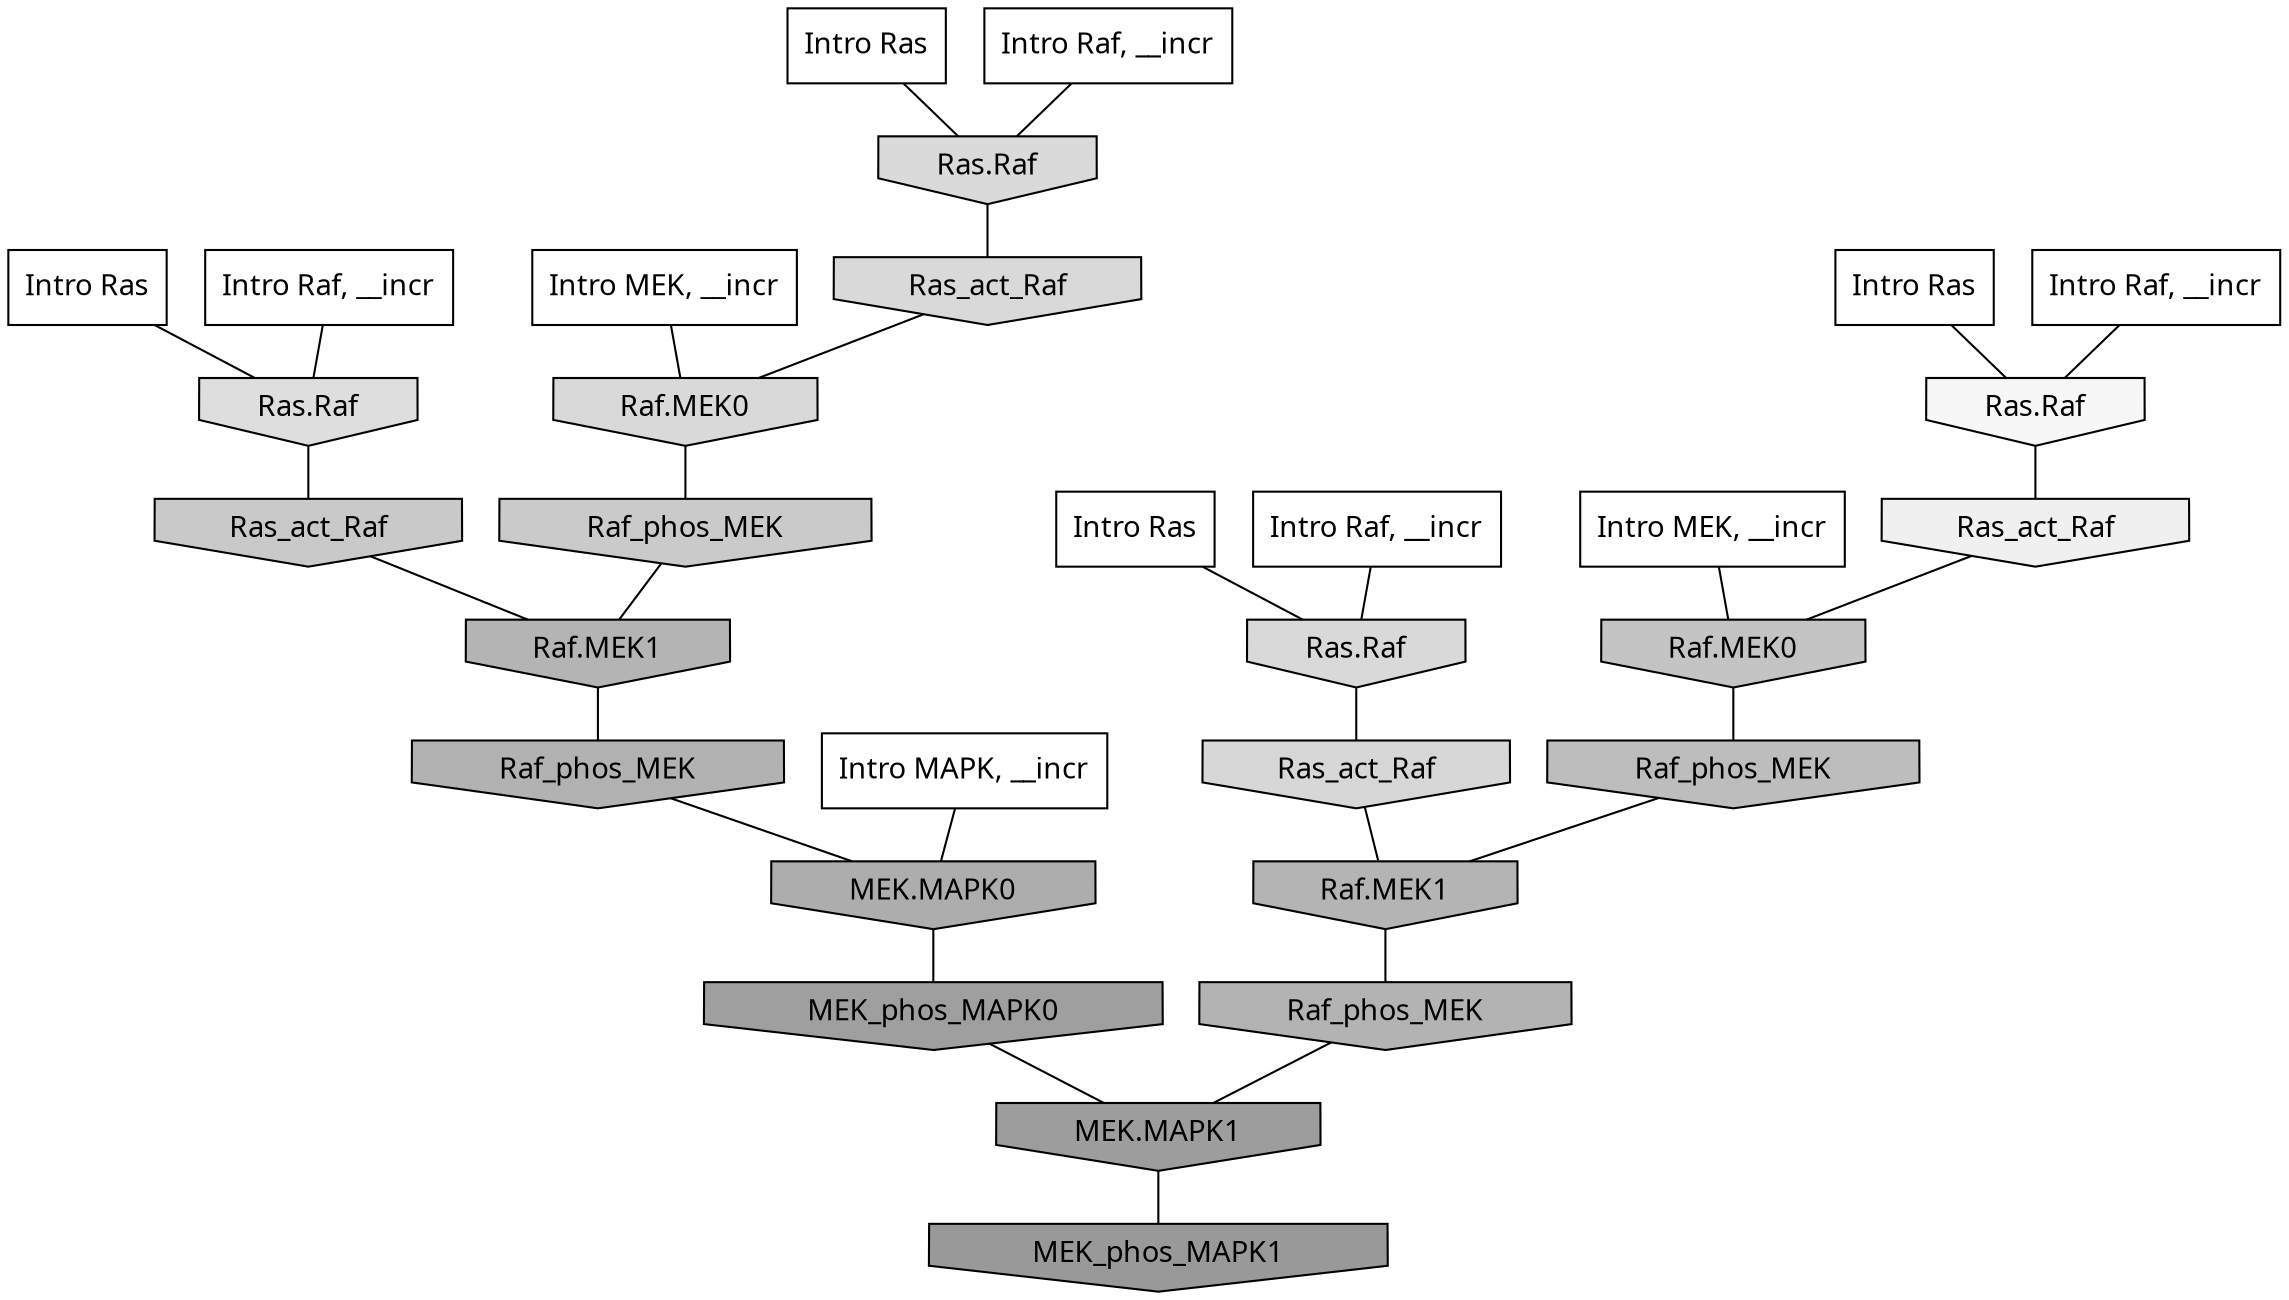 digraph G{
  rankdir="TB";
  ranksep=0.30;
  node [fontname="CMU Serif"];
  edge [fontname="CMU Serif"];
  
  26 [label="Intro Ras", shape=rectangle, style=filled, fillcolor="0.000 0.000 1.000"]
  
  31 [label="Intro Ras", shape=rectangle, style=filled, fillcolor="0.000 0.000 1.000"]
  
  85 [label="Intro Ras", shape=rectangle, style=filled, fillcolor="0.000 0.000 1.000"]
  
  86 [label="Intro Ras", shape=rectangle, style=filled, fillcolor="0.000 0.000 1.000"]
  
  271 [label="Intro Raf, __incr", shape=rectangle, style=filled, fillcolor="0.000 0.000 1.000"]
  
  323 [label="Intro Raf, __incr", shape=rectangle, style=filled, fillcolor="0.000 0.000 1.000"]
  
  388 [label="Intro Raf, __incr", shape=rectangle, style=filled, fillcolor="0.000 0.000 1.000"]
  
  995 [label="Intro Raf, __incr", shape=rectangle, style=filled, fillcolor="0.000 0.000 1.000"]
  
  1318 [label="Intro MEK, __incr", shape=rectangle, style=filled, fillcolor="0.000 0.000 1.000"]
  
  2005 [label="Intro MEK, __incr", shape=rectangle, style=filled, fillcolor="0.000 0.000 1.000"]
  
  2409 [label="Intro MAPK, __incr", shape=rectangle, style=filled, fillcolor="0.000 0.000 1.000"]
  
  3514 [label="Ras.Raf", shape=invhouse, style=filled, fillcolor="0.000 0.000 0.967"]
  
  3801 [label="Ras_act_Raf", shape=invhouse, style=filled, fillcolor="0.000 0.000 0.939"]
  
  4910 [label="Ras.Raf", shape=invhouse, style=filled, fillcolor="0.000 0.000 0.869"]
  
  5146 [label="Ras.Raf", shape=invhouse, style=filled, fillcolor="0.000 0.000 0.854"]
  
  5231 [label="Ras_act_Raf", shape=invhouse, style=filled, fillcolor="0.000 0.000 0.849"]
  
  5233 [label="Raf.MEK0", shape=invhouse, style=filled, fillcolor="0.000 0.000 0.849"]
  
  5269 [label="Ras.Raf", shape=invhouse, style=filled, fillcolor="0.000 0.000 0.848"]
  
  5430 [label="Ras_act_Raf", shape=invhouse, style=filled, fillcolor="0.000 0.000 0.840"]
  
  6370 [label="Raf_phos_MEK", shape=invhouse, style=filled, fillcolor="0.000 0.000 0.791"]
  
  6407 [label="Ras_act_Raf", shape=invhouse, style=filled, fillcolor="0.000 0.000 0.789"]
  
  6957 [label="Raf.MEK0", shape=invhouse, style=filled, fillcolor="0.000 0.000 0.769"]
  
  7825 [label="Raf_phos_MEK", shape=invhouse, style=filled, fillcolor="0.000 0.000 0.742"]
  
  9068 [label="Raf.MEK1", shape=invhouse, style=filled, fillcolor="0.000 0.000 0.705"]
  
  9076 [label="Raf.MEK1", shape=invhouse, style=filled, fillcolor="0.000 0.000 0.705"]
  
  9220 [label="Raf_phos_MEK", shape=invhouse, style=filled, fillcolor="0.000 0.000 0.701"]
  
  9431 [label="Raf_phos_MEK", shape=invhouse, style=filled, fillcolor="0.000 0.000 0.697"]
  
  10384 [label="MEK.MAPK0", shape=invhouse, style=filled, fillcolor="0.000 0.000 0.677"]
  
  13496 [label="MEK_phos_MAPK0", shape=invhouse, style=filled, fillcolor="0.000 0.000 0.623"]
  
  14123 [label="MEK.MAPK1", shape=invhouse, style=filled, fillcolor="0.000 0.000 0.614"]
  
  15186 [label="MEK_phos_MAPK1", shape=invhouse, style=filled, fillcolor="0.000 0.000 0.600"]
  
  
  14123 -> 15186 [dir=none, color="0.000 0.000 0.000"] 
  13496 -> 14123 [dir=none, color="0.000 0.000 0.000"] 
  10384 -> 13496 [dir=none, color="0.000 0.000 0.000"] 
  9431 -> 10384 [dir=none, color="0.000 0.000 0.000"] 
  9220 -> 14123 [dir=none, color="0.000 0.000 0.000"] 
  9076 -> 9431 [dir=none, color="0.000 0.000 0.000"] 
  9068 -> 9220 [dir=none, color="0.000 0.000 0.000"] 
  7825 -> 9068 [dir=none, color="0.000 0.000 0.000"] 
  6957 -> 7825 [dir=none, color="0.000 0.000 0.000"] 
  6407 -> 9076 [dir=none, color="0.000 0.000 0.000"] 
  6370 -> 9076 [dir=none, color="0.000 0.000 0.000"] 
  5430 -> 9068 [dir=none, color="0.000 0.000 0.000"] 
  5269 -> 5430 [dir=none, color="0.000 0.000 0.000"] 
  5233 -> 6370 [dir=none, color="0.000 0.000 0.000"] 
  5231 -> 5233 [dir=none, color="0.000 0.000 0.000"] 
  5146 -> 5231 [dir=none, color="0.000 0.000 0.000"] 
  4910 -> 6407 [dir=none, color="0.000 0.000 0.000"] 
  3801 -> 6957 [dir=none, color="0.000 0.000 0.000"] 
  3514 -> 3801 [dir=none, color="0.000 0.000 0.000"] 
  2409 -> 10384 [dir=none, color="0.000 0.000 0.000"] 
  2005 -> 6957 [dir=none, color="0.000 0.000 0.000"] 
  1318 -> 5233 [dir=none, color="0.000 0.000 0.000"] 
  995 -> 4910 [dir=none, color="0.000 0.000 0.000"] 
  388 -> 5269 [dir=none, color="0.000 0.000 0.000"] 
  323 -> 5146 [dir=none, color="0.000 0.000 0.000"] 
  271 -> 3514 [dir=none, color="0.000 0.000 0.000"] 
  86 -> 5269 [dir=none, color="0.000 0.000 0.000"] 
  85 -> 5146 [dir=none, color="0.000 0.000 0.000"] 
  31 -> 3514 [dir=none, color="0.000 0.000 0.000"] 
  26 -> 4910 [dir=none, color="0.000 0.000 0.000"] 
  
  }
